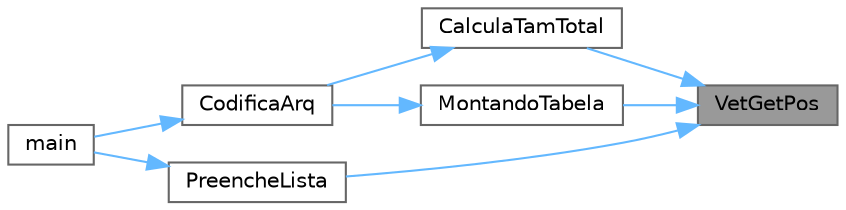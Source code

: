 digraph "VetGetPos"
{
 // LATEX_PDF_SIZE
  bgcolor="transparent";
  edge [fontname=Helvetica,fontsize=10,labelfontname=Helvetica,labelfontsize=10];
  node [fontname=Helvetica,fontsize=10,shape=box,height=0.2,width=0.4];
  rankdir="RL";
  Node1 [label="VetGetPos",height=0.2,width=0.4,color="gray40", fillcolor="grey60", style="filled", fontcolor="black",tooltip="Retorna quantas vezes uma dada combinacao de btis apareceu no arquivo."];
  Node1 -> Node2 [dir="back",color="steelblue1",style="solid"];
  Node2 [label="CalculaTamTotal",height=0.2,width=0.4,color="grey40", fillcolor="white", style="filled",URL="$_codificador_8c.html#a8da2d818a6200783b78d7dfb242c7b7d",tooltip="Faz o calculo de quantos bits serao ocupados pelo arquivo a ser codificado dada a tabela de codificac..."];
  Node2 -> Node3 [dir="back",color="steelblue1",style="solid"];
  Node3 [label="CodificaArq",height=0.2,width=0.4,color="grey40", fillcolor="white", style="filled",URL="$_codificador_8c.html#a74594cf130186445476babf7b7af8483",tooltip="Utilizando da arvore fornecida, codifica o arquivo de entrada senguindo o algotimo de Huffman,..."];
  Node3 -> Node4 [dir="back",color="steelblue1",style="solid"];
  Node4 [label="main",height=0.2,width=0.4,color="grey40", fillcolor="white", style="filled",URL="$_codificador_8c.html#abf9e6b7e6f15df4b525a2e7705ba3089",tooltip=" "];
  Node1 -> Node5 [dir="back",color="steelblue1",style="solid"];
  Node5 [label="MontandoTabela",height=0.2,width=0.4,color="grey40", fillcolor="white", style="filled",URL="$_codificador_8c.html#ae32543537d391c5756cb24ef60e2fdfc",tooltip="Inicia uma tabela de codificacao, a preenchendo com a informacao obtida a partir do vetor de frequenc..."];
  Node5 -> Node3 [dir="back",color="steelblue1",style="solid"];
  Node1 -> Node6 [dir="back",color="steelblue1",style="solid"];
  Node6 [label="PreencheLista",height=0.2,width=0.4,color="grey40", fillcolor="white", style="filled",URL="$_lista_arv_8c.html#a83264b1c9d394c1d3dcf4e081060c9b3",tooltip="Preenche a lista de arvores com os dados presentes no arquivo passado como parametro."];
  Node6 -> Node4 [dir="back",color="steelblue1",style="solid"];
}
